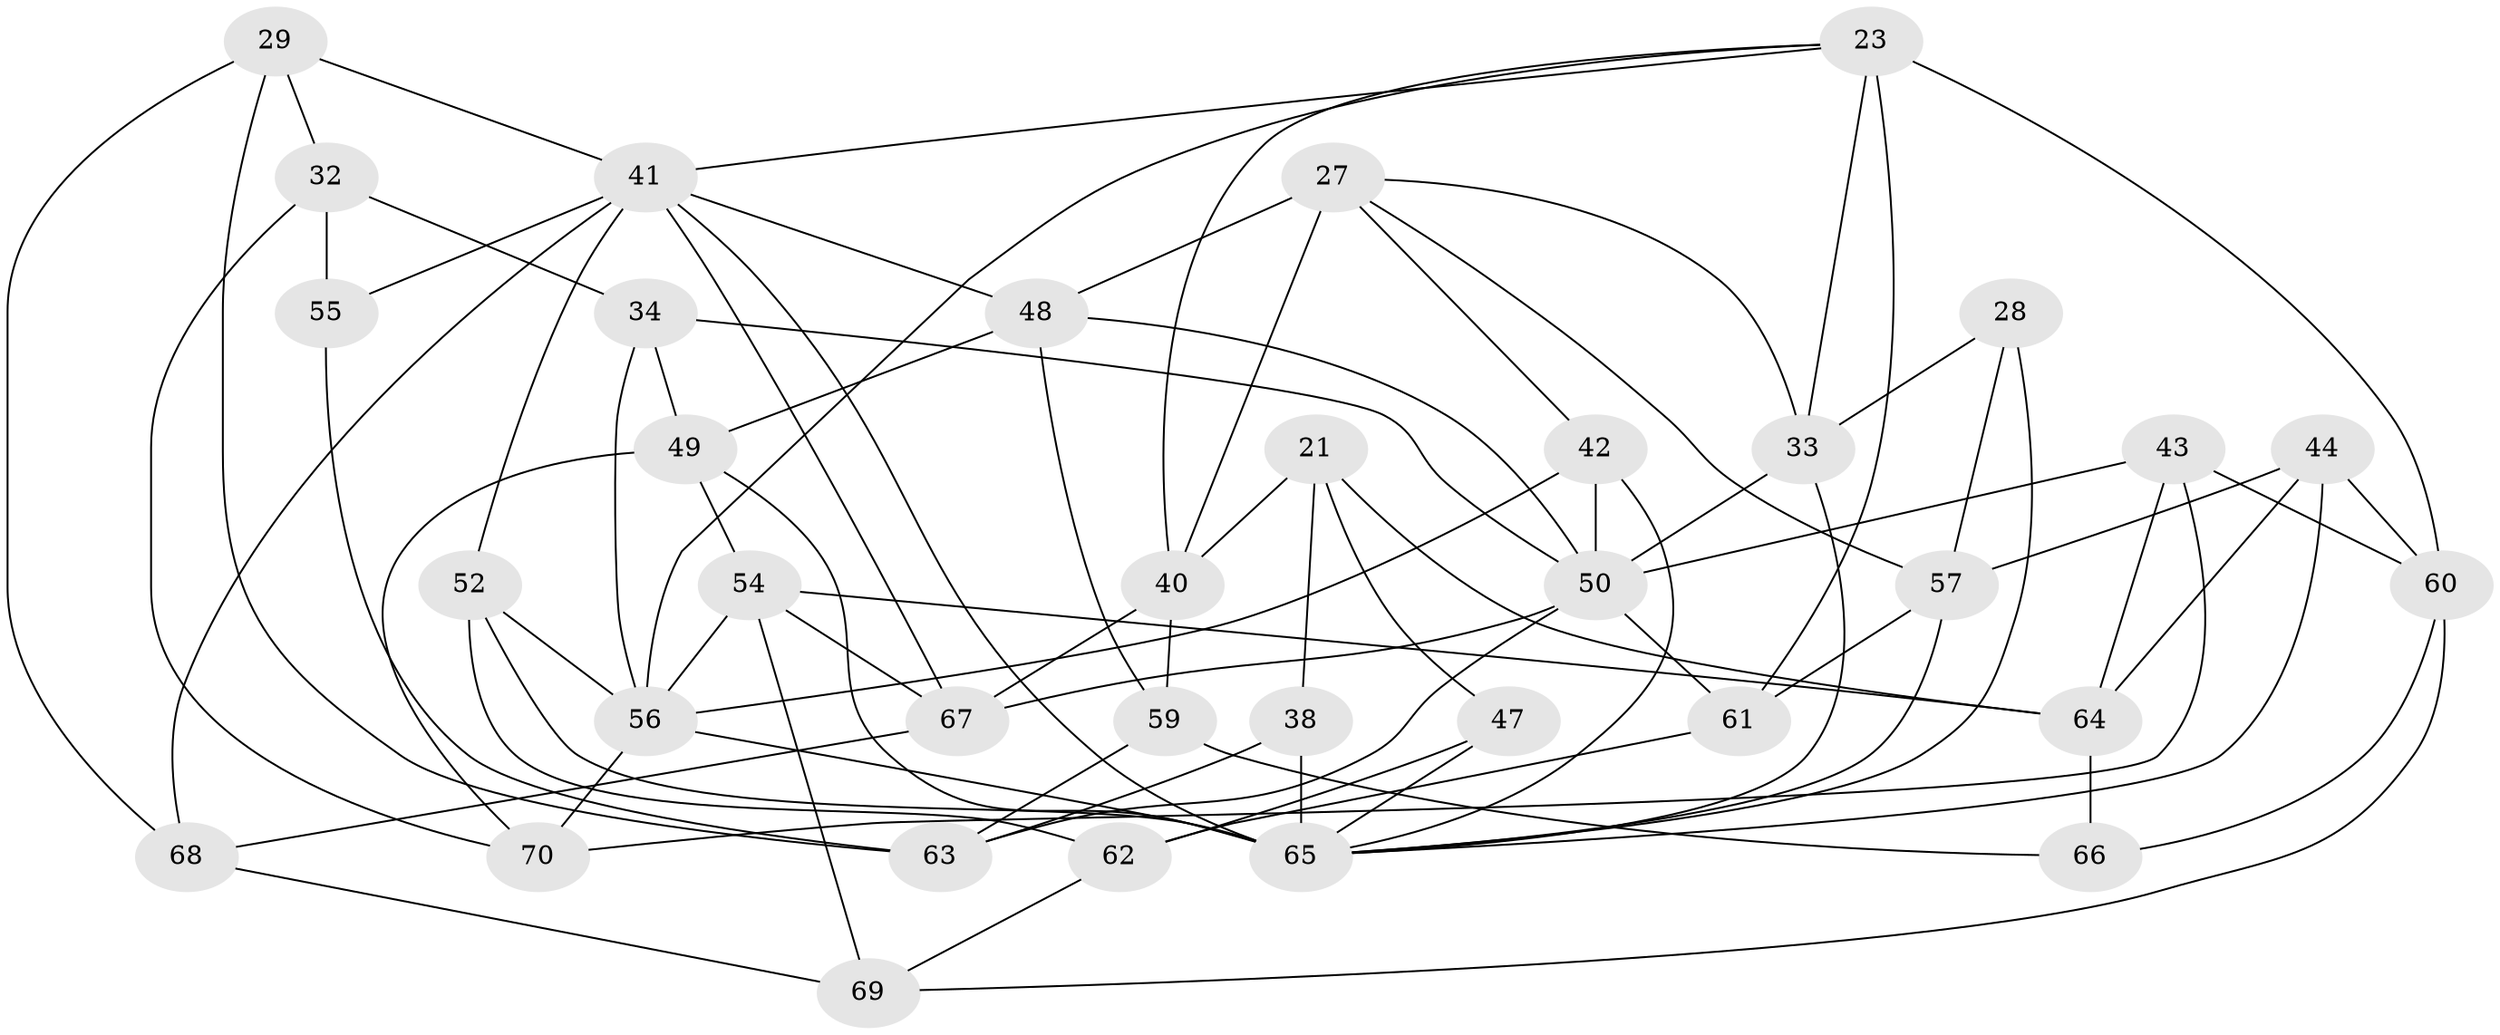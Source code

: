 // original degree distribution, {4: 1.0}
// Generated by graph-tools (version 1.1) at 2025/58/03/09/25 04:58:31]
// undirected, 35 vertices, 83 edges
graph export_dot {
graph [start="1"]
  node [color=gray90,style=filled];
  21;
  23 [super="+17"];
  27 [super="+10"];
  28;
  29;
  32;
  33 [super="+18"];
  34 [super="+31"];
  38 [super="+30"];
  40 [super="+7"];
  41 [super="+14+22"];
  42 [super="+35"];
  43;
  44 [super="+16"];
  47;
  48 [super="+39"];
  49 [super="+46"];
  50 [super="+1+19+15"];
  52 [super="+45"];
  54 [super="+51"];
  55;
  56 [super="+6+11"];
  57 [super="+12"];
  59;
  60 [super="+53"];
  61;
  62 [super="+26"];
  63 [super="+9"];
  64 [super="+4"];
  65 [super="+24+58"];
  66;
  67 [super="+20"];
  68;
  69;
  70;
  21 -- 47;
  21 -- 64;
  21 -- 38;
  21 -- 40;
  23 -- 61;
  23 -- 33;
  23 -- 40;
  23 -- 60 [weight=3];
  23 -- 56;
  23 -- 41;
  27 -- 42;
  27 -- 57;
  27 -- 40 [weight=2];
  27 -- 33;
  27 -- 48;
  28 -- 57;
  28 -- 65;
  28 -- 33 [weight=2];
  29 -- 32;
  29 -- 68;
  29 -- 63;
  29 -- 41;
  32 -- 34;
  32 -- 70;
  32 -- 55;
  33 -- 50;
  33 -- 65;
  34 -- 56 [weight=2];
  34 -- 50 [weight=2];
  34 -- 49;
  38 -- 65 [weight=4];
  38 -- 63;
  40 -- 59;
  40 -- 67;
  41 -- 55;
  41 -- 65;
  41 -- 48;
  41 -- 68;
  41 -- 67;
  41 -- 52;
  42 -- 56;
  42 -- 50 [weight=2];
  42 -- 65 [weight=2];
  43 -- 70;
  43 -- 64;
  43 -- 50;
  43 -- 60;
  44 -- 57 [weight=2];
  44 -- 60 [weight=2];
  44 -- 64;
  44 -- 65;
  47 -- 62 [weight=2];
  47 -- 65;
  48 -- 50;
  48 -- 59;
  48 -- 49 [weight=2];
  49 -- 54;
  49 -- 65 [weight=3];
  49 -- 70;
  50 -- 67;
  50 -- 63;
  50 -- 61;
  52 -- 62 [weight=2];
  52 -- 56;
  52 -- 65 [weight=2];
  54 -- 67 [weight=2];
  54 -- 64;
  54 -- 56;
  54 -- 69;
  55 -- 63 [weight=2];
  56 -- 70;
  56 -- 65;
  57 -- 61;
  57 -- 65;
  59 -- 66;
  59 -- 63;
  60 -- 66;
  60 -- 69;
  61 -- 62;
  62 -- 69;
  64 -- 66 [weight=2];
  67 -- 68;
  68 -- 69;
}
